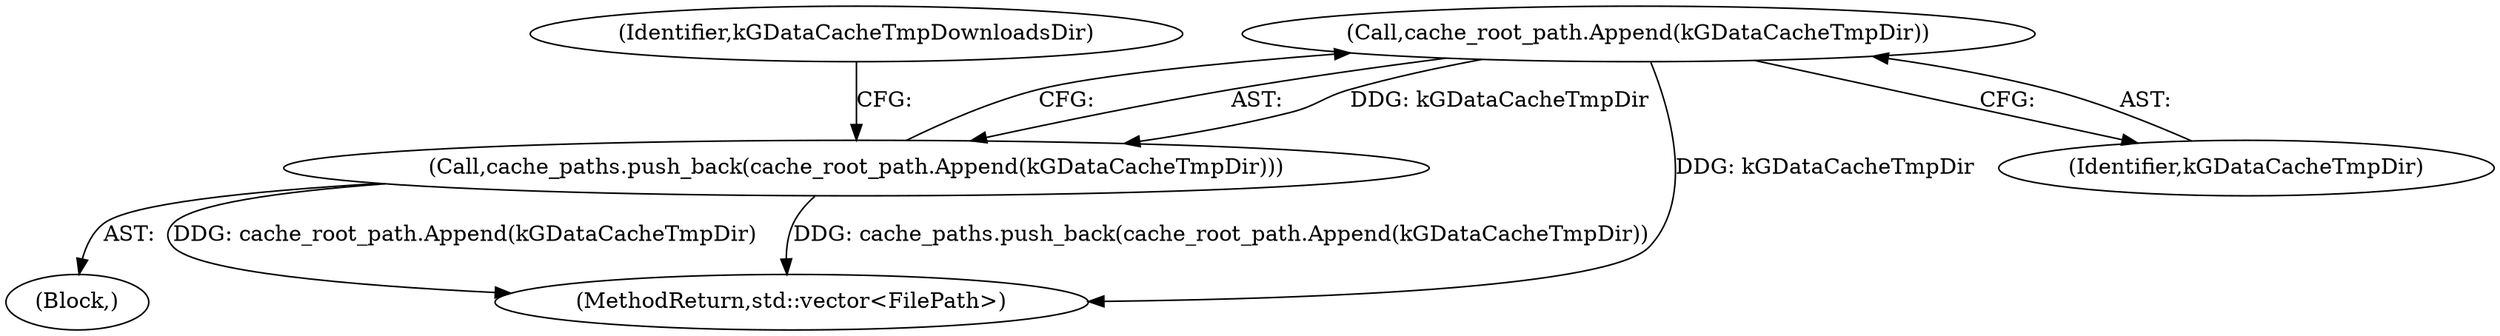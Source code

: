 digraph "1_Chrome_baef1ffd73db183ca50c854e1779ed7f6e5100a8_0@del" {
"1000117" [label="(Call,cache_root_path.Append(kGDataCacheTmpDir))"];
"1000116" [label="(Call,cache_paths.push_back(cache_root_path.Append(kGDataCacheTmpDir)))"];
"1000102" [label="(Block,)"];
"1000127" [label="(MethodReturn,std::vector<FilePath>)"];
"1000117" [label="(Call,cache_root_path.Append(kGDataCacheTmpDir))"];
"1000118" [label="(Identifier,kGDataCacheTmpDir)"];
"1000121" [label="(Identifier,kGDataCacheTmpDownloadsDir)"];
"1000116" [label="(Call,cache_paths.push_back(cache_root_path.Append(kGDataCacheTmpDir)))"];
"1000117" -> "1000116"  [label="AST: "];
"1000117" -> "1000118"  [label="CFG: "];
"1000118" -> "1000117"  [label="AST: "];
"1000116" -> "1000117"  [label="CFG: "];
"1000117" -> "1000127"  [label="DDG: kGDataCacheTmpDir"];
"1000117" -> "1000116"  [label="DDG: kGDataCacheTmpDir"];
"1000116" -> "1000102"  [label="AST: "];
"1000121" -> "1000116"  [label="CFG: "];
"1000116" -> "1000127"  [label="DDG: cache_root_path.Append(kGDataCacheTmpDir)"];
"1000116" -> "1000127"  [label="DDG: cache_paths.push_back(cache_root_path.Append(kGDataCacheTmpDir))"];
}
